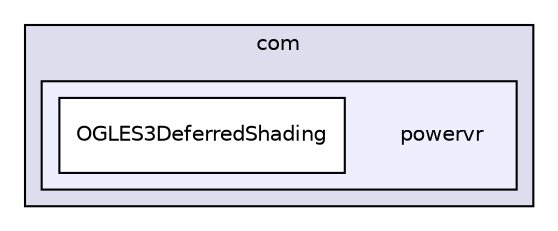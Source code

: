 digraph "PVR/SDK_3.4/Examples/Advanced/DeferredShading/OGLES3/Build/Android/src/com/powervr" {
  compound=true
  node [ fontsize="10", fontname="Helvetica"];
  edge [ labelfontsize="10", labelfontname="Helvetica"];
  subgraph clusterdir_2dd60e4614c158ccb8f2eb9464449df4 {
    graph [ bgcolor="#ddddee", pencolor="black", label="com" fontname="Helvetica", fontsize="10", URL="dir_2dd60e4614c158ccb8f2eb9464449df4.html"]
  subgraph clusterdir_84c900baedda5491faa321d369accb1a {
    graph [ bgcolor="#eeeeff", pencolor="black", label="" URL="dir_84c900baedda5491faa321d369accb1a.html"];
    dir_84c900baedda5491faa321d369accb1a [shape=plaintext label="powervr"];
    dir_62ff19350f1dbc94ebfc6ea7b4427853 [shape=box label="OGLES3DeferredShading" color="black" fillcolor="white" style="filled" URL="dir_62ff19350f1dbc94ebfc6ea7b4427853.html"];
  }
  }
}
